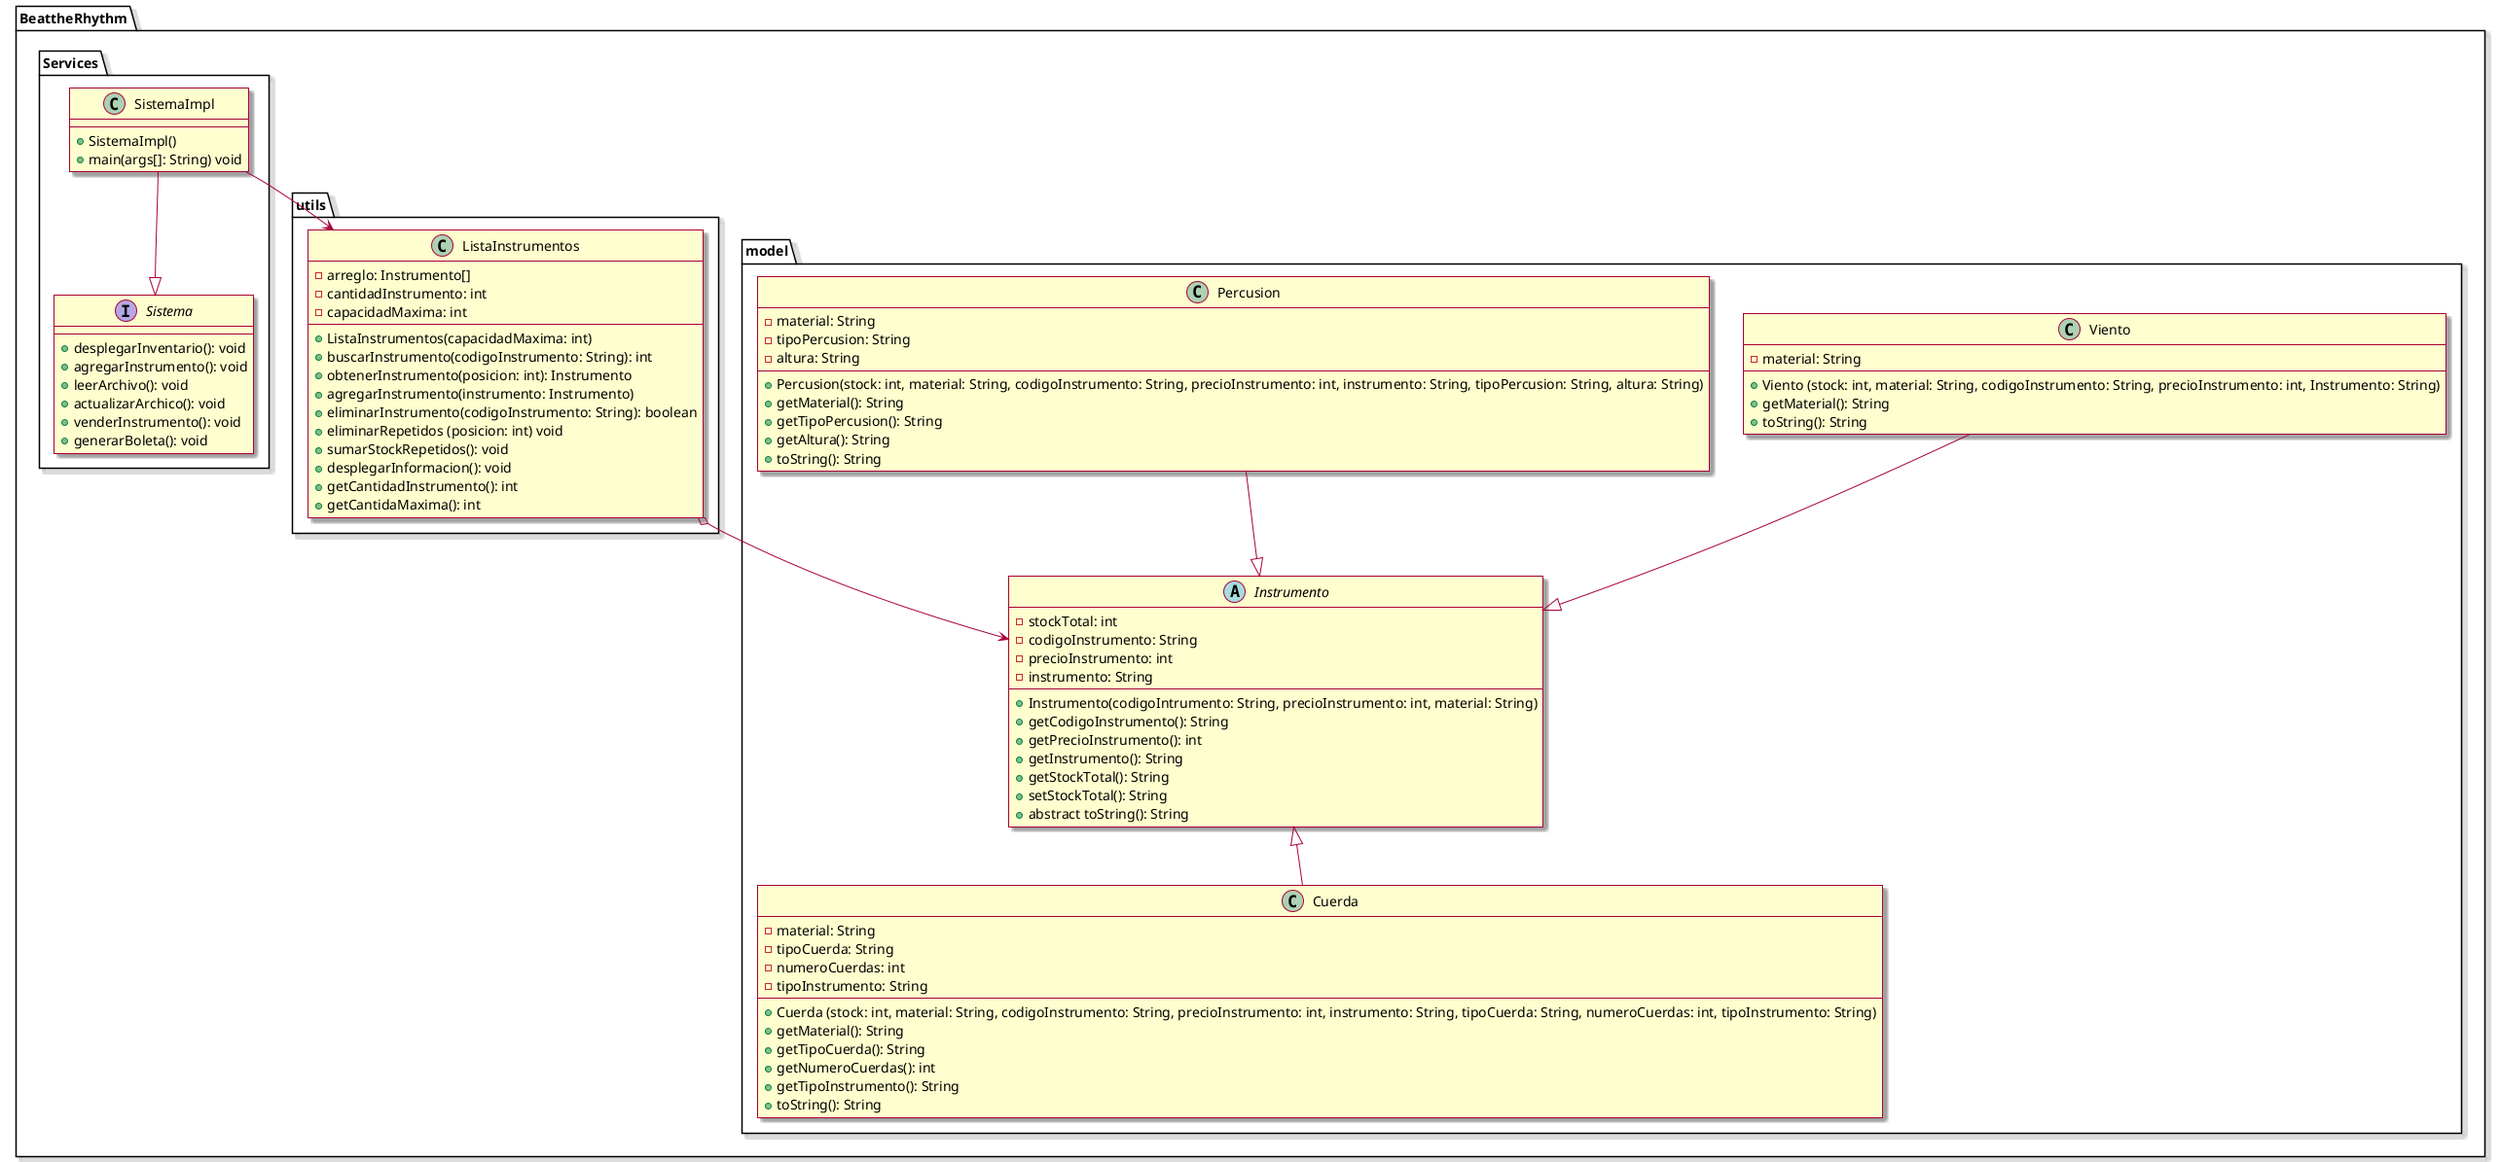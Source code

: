 @startuml
'https://plantuml.com/class-diagram
skin rose




package BeattheRhythm <<Folder>>{

  package model <<Folder>> {

    abstract class Instrumento{
        -stockTotal: int
        -codigoInstrumento: String
        -precioInstrumento: int
        -instrumento: String
        +{method} Instrumento(codigoIntrumento: String, precioInstrumento: int, material: String)
        +getCodigoInstrumento(): String
        +getPrecioInstrumento(): int
        +getInstrumento(): String
        +getStockTotal(): String
        +setStockTotal(): String
        +abstract toString(): String
    }

    class Cuerda{
        -material: String
        -tipoCuerda: String
        -numeroCuerdas: int
        -tipoInstrumento: String
        +{method} Cuerda (stock: int, material: String, codigoInstrumento: String, precioInstrumento: int, instrumento: String, tipoCuerda: String, numeroCuerdas: int, tipoInstrumento: String)
        +{method} getMaterial(): String
        +{method} getTipoCuerda(): String
        +{method} getNumeroCuerdas(): int
        +{method} getTipoInstrumento(): String
        +toString(): String
    }


    class Viento{
        -material: String
        +{method} Viento (stock: int, material: String, codigoInstrumento: String, precioInstrumento: int, Instrumento: String)
        +{method} getMaterial(): String
        +toString(): String
    }


    class Percusion{
        -material: String
        -tipoPercusion: String
        -altura: String
        +{method} Percusion(stock: int, material: String, codigoInstrumento: String, precioInstrumento: int, instrumento: String, tipoPercusion: String, altura: String)
        +{method} getMaterial(): String
        +{method} getTipoPercusion(): String
        +{method} getAltura(): String
        +toString(): String
    }
  }

  package utils <<Folder>>{

    class ListaInstrumentos{

        -arreglo: Instrumento[]
        -cantidadInstrumento: int
        -capacidadMaxima: int

        +{method} ListaInstrumentos(capacidadMaxima: int)
        +{method} buscarInstrumento(codigoInstrumento: String): int
        +{method} obtenerInstrumento(posicion: int): Instrumento
        +{method} agregarInstrumento(instrumento: Instrumento)
        +{method} eliminarInstrumento(codigoInstrumento: String): boolean
        +{method} eliminarRepetidos (posicion: int) void
        +sumarStockRepetidos(): void
        +desplegarInformacion(): void
        +{method} getCantidadInstrumento(): int
        +{method} getCantidaMaxima(): int
    }
  }

  package Services <<Folder>> {

    Interface Sistema{

        +desplegarInventario(): void
        +agregarInstrumento(): void
        +leerArchivo(): void
        +actualizarArchico(): void
        +venderInstrumento(): void
        +generarBoleta(): void

    }

    class SistemaImpl{
        +SistemaImpl()
        +main(args[]: String) void
    }
  }
ListaInstrumentos o--> Instrumento
SistemaImpl --> ListaInstrumentos

SistemaImpl--|> Sistema
Instrumento<|-- Cuerda
Viento --|> Instrumento
Percusion --|> Instrumento



@enduml